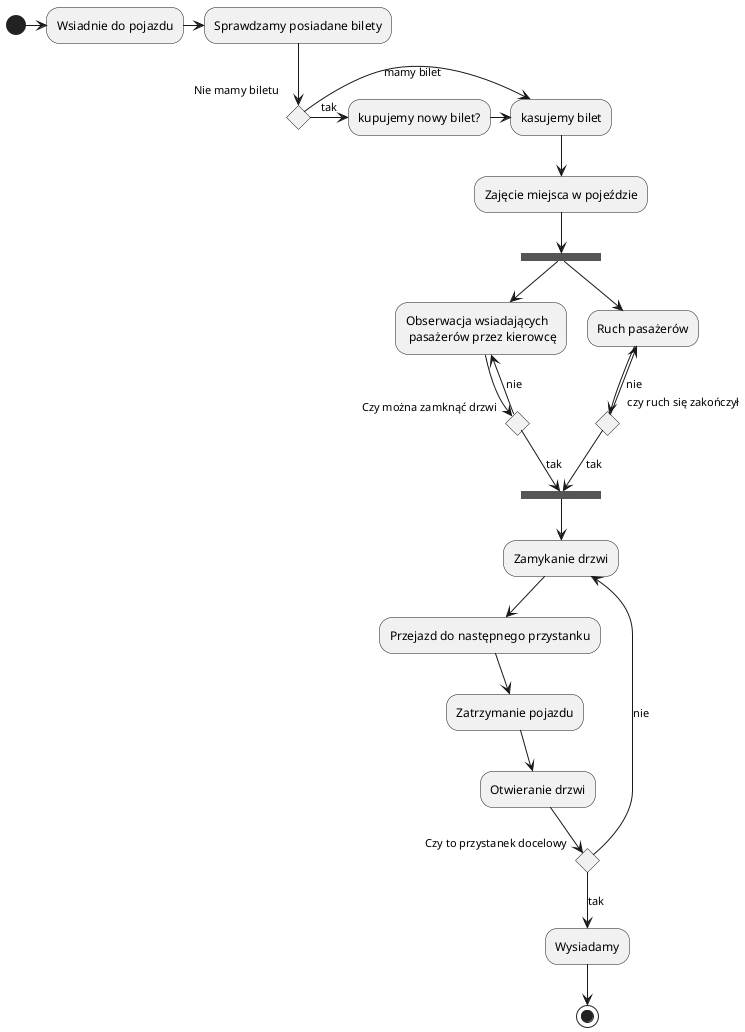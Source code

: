 @startuml

(*) ->"Wsiadnie do pojazdu"
-> "Sprawdzamy posiadane bilety" 
if "Nie mamy biletu" then
->[tak] "kupujemy nowy bilet?"
-> "kasujemy bilet" as kasowanie
else 
->[mamy bilet] kasowanie
endif
-down-> "Zajęcie miejsca w pojeździe"
--> ===S1=== 
--> "Obserwacja wsiadających\n pasażerów przez kierowcę" as obserwacja
if "Czy można zamknąć drzwi" then
-->[tak] ===S2===
else 
-->[nie] obserwacja
===S1=== --> "Ruch pasażerów" as ruch
if "czy ruch się zakończył" then 
-->[tak] ===S2===
else 
-->[nie] ruch
endif 
===S2=== --> "Zamykanie drzwi" as zamykanieDrzwi
--> "Przejazd do następnego przystanku"
--> "Zatrzymanie pojazdu"
--> "Otwieranie drzwi"
if "Czy to przystanek docelowy" then 
-->[tak] "Wysiadamy"
--> (*)
else 
-->[nie] zamykanieDrzwi
endif
@enduml